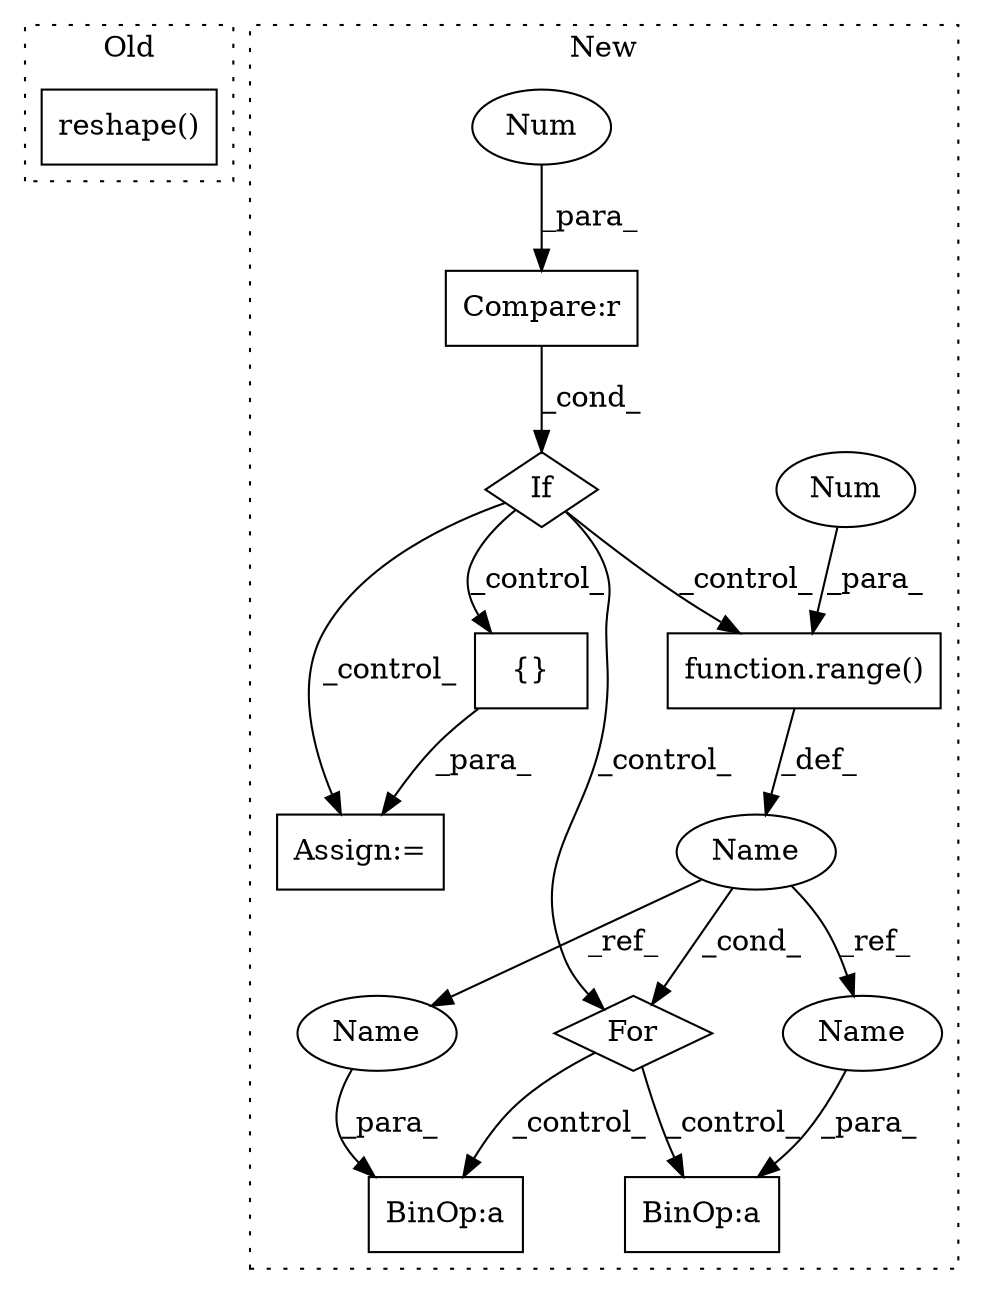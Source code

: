 digraph G {
subgraph cluster0 {
1 [label="reshape()" a="75" s="9256,9327" l="57,1" shape="box"];
label = "Old";
style="dotted";
}
subgraph cluster1 {
2 [label="function.range()" a="75" s="9562,9578" l="6,1" shape="box"];
3 [label="Num" a="76" s="9568" l="1" shape="ellipse"];
4 [label="If" a="96" s="9351,9370" l="3,15" shape="diamond"];
5 [label="BinOp:a" a="82" s="9655" l="3" shape="box"];
6 [label="BinOp:a" a="82" s="9672" l="3" shape="box"];
7 [label="{}" a="59" s="9454,9458" l="1,0" shape="box"];
8 [label="For" a="107" s="9553,9579" l="4,19" shape="diamond"];
9 [label="Compare:r" a="40" s="9354" l="16" shape="box"];
10 [label="Num" a="76" s="9369" l="1" shape="ellipse"];
11 [label="Name" a="87" s="9557" l="1" shape="ellipse"];
12 [label="Assign:=" a="68" s="9451" l="3" shape="box"];
13 [label="Name" a="87" s="9654" l="1" shape="ellipse"];
14 [label="Name" a="87" s="9671" l="1" shape="ellipse"];
label = "New";
style="dotted";
}
2 -> 11 [label="_def_"];
3 -> 2 [label="_para_"];
4 -> 2 [label="_control_"];
4 -> 7 [label="_control_"];
4 -> 8 [label="_control_"];
4 -> 12 [label="_control_"];
7 -> 12 [label="_para_"];
8 -> 5 [label="_control_"];
8 -> 6 [label="_control_"];
9 -> 4 [label="_cond_"];
10 -> 9 [label="_para_"];
11 -> 8 [label="_cond_"];
11 -> 13 [label="_ref_"];
11 -> 14 [label="_ref_"];
13 -> 5 [label="_para_"];
14 -> 6 [label="_para_"];
}